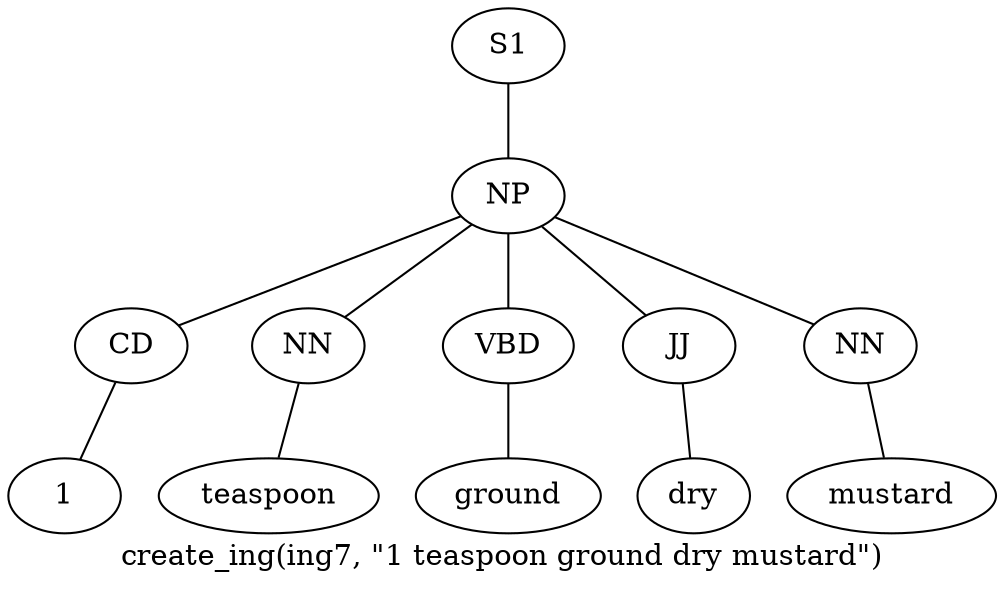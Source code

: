 graph SyntaxGraph {
	label = "create_ing(ing7, \"1 teaspoon ground dry mustard\")";
	Node0 [label="S1"];
	Node1 [label="NP"];
	Node2 [label="CD"];
	Node3 [label="1"];
	Node4 [label="NN"];
	Node5 [label="teaspoon"];
	Node6 [label="VBD"];
	Node7 [label="ground"];
	Node8 [label="JJ"];
	Node9 [label="dry"];
	Node10 [label="NN"];
	Node11 [label="mustard"];

	Node0 -- Node1;
	Node1 -- Node2;
	Node1 -- Node4;
	Node1 -- Node6;
	Node1 -- Node8;
	Node1 -- Node10;
	Node2 -- Node3;
	Node4 -- Node5;
	Node6 -- Node7;
	Node8 -- Node9;
	Node10 -- Node11;
}